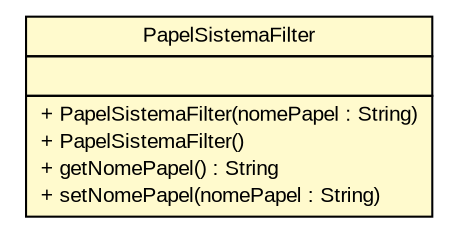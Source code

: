 #!/usr/local/bin/dot
#
# Class diagram 
# Generated by UMLGraph version R5_6 (http://www.umlgraph.org/)
#

digraph G {
	edge [fontname="arial",fontsize=10,labelfontname="arial",labelfontsize=10];
	node [fontname="arial",fontsize=10,shape=plaintext];
	nodesep=0.25;
	ranksep=0.5;
	// br.gov.to.sefaz.seg.business.gestao.service.filter.PapelSistemaFilter
	c24911 [label=<<table title="br.gov.to.sefaz.seg.business.gestao.service.filter.PapelSistemaFilter" border="0" cellborder="1" cellspacing="0" cellpadding="2" port="p" bgcolor="lemonChiffon" href="./PapelSistemaFilter.html">
		<tr><td><table border="0" cellspacing="0" cellpadding="1">
<tr><td align="center" balign="center"> PapelSistemaFilter </td></tr>
		</table></td></tr>
		<tr><td><table border="0" cellspacing="0" cellpadding="1">
<tr><td align="left" balign="left">  </td></tr>
		</table></td></tr>
		<tr><td><table border="0" cellspacing="0" cellpadding="1">
<tr><td align="left" balign="left"> + PapelSistemaFilter(nomePapel : String) </td></tr>
<tr><td align="left" balign="left"> + PapelSistemaFilter() </td></tr>
<tr><td align="left" balign="left"> + getNomePapel() : String </td></tr>
<tr><td align="left" balign="left"> + setNomePapel(nomePapel : String) </td></tr>
		</table></td></tr>
		</table>>, URL="./PapelSistemaFilter.html", fontname="arial", fontcolor="black", fontsize=10.0];
}


